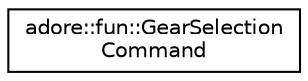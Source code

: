 digraph "Graphical Class Hierarchy"
{
 // LATEX_PDF_SIZE
  edge [fontname="Helvetica",fontsize="10",labelfontname="Helvetica",labelfontsize="10"];
  node [fontname="Helvetica",fontsize="10",shape=record];
  rankdir="LR";
  Node0 [label="adore::fun::GearSelection\lCommand",height=0.2,width=0.4,color="black", fillcolor="white", style="filled",URL="$structadore_1_1fun_1_1GearSelectionCommand.html",tooltip=" "];
}

